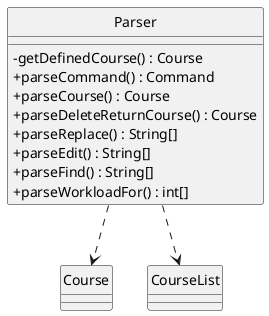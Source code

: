 @startuml
'https://plantuml.com/class-diagram
hide circle
skinparam classAttributeIconSize 0

Parser ..> Course
Parser ..> CourseList

class Parser {
-getDefinedCourse() : Course
+parseCommand() : Command
+parseCourse() : Course
+parseDeleteReturnCourse() : Course
+parseReplace() : String[]
+parseEdit() : String[]
+parseFind() : String[]
+parseWorkloadFor() : int[]
}

@enduml